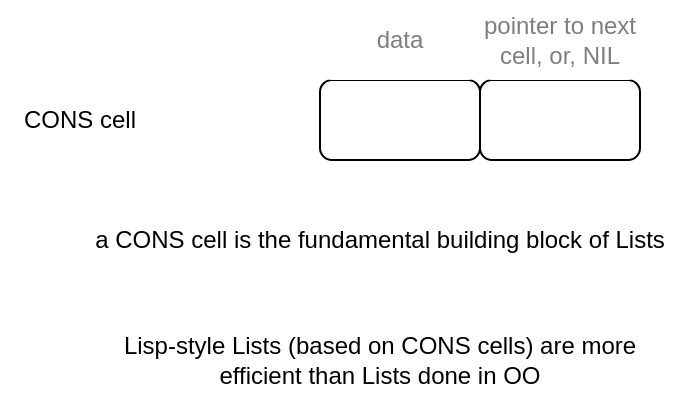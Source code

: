<mxfile version="21.2.8" type="device" pages="4">
  <diagram name="List Cell" id="f9Tx6-yPbVu3xoLQkdwA">
    <mxGraphModel dx="938" dy="705" grid="1" gridSize="10" guides="1" tooltips="1" connect="1" arrows="1" fold="1" page="1" pageScale="1" pageWidth="1100" pageHeight="850" math="0" shadow="0">
      <root>
        <mxCell id="0" />
        <mxCell id="1" parent="0" />
        <mxCell id="4GXC-sKJ8TQEz1ZKAwi9-1" value="" style="rounded=1;whiteSpace=wrap;html=1;" vertex="1" parent="1">
          <mxGeometry x="240" y="80" width="80" height="40" as="geometry" />
        </mxCell>
        <mxCell id="4GXC-sKJ8TQEz1ZKAwi9-2" value="" style="rounded=1;whiteSpace=wrap;html=1;" vertex="1" parent="1">
          <mxGeometry x="320" y="80" width="80" height="40" as="geometry" />
        </mxCell>
        <mxCell id="4GXC-sKJ8TQEz1ZKAwi9-3" value="CONS cell" style="rounded=0;whiteSpace=wrap;html=1;strokeColor=none;" vertex="1" parent="1">
          <mxGeometry x="80" y="80" width="80" height="40" as="geometry" />
        </mxCell>
        <mxCell id="4GXC-sKJ8TQEz1ZKAwi9-4" value="a CONS cell is the fundamental building block of Lists" style="rounded=0;whiteSpace=wrap;html=1;strokeColor=none;" vertex="1" parent="1">
          <mxGeometry x="120" y="140" width="300" height="40" as="geometry" />
        </mxCell>
        <mxCell id="4GXC-sKJ8TQEz1ZKAwi9-5" value="Lisp-style Lists (based on CONS cells) are more efficient than Lists done in OO" style="rounded=0;whiteSpace=wrap;html=1;strokeColor=none;" vertex="1" parent="1">
          <mxGeometry x="120" y="200" width="300" height="40" as="geometry" />
        </mxCell>
        <mxCell id="4GXC-sKJ8TQEz1ZKAwi9-6" value="data" style="rounded=1;whiteSpace=wrap;html=1;strokeColor=none;textOpacity=50;" vertex="1" parent="1">
          <mxGeometry x="240" y="40" width="80" height="40" as="geometry" />
        </mxCell>
        <mxCell id="4GXC-sKJ8TQEz1ZKAwi9-7" value="pointer to next cell, or, NIL" style="rounded=1;whiteSpace=wrap;html=1;strokeColor=none;textOpacity=50;" vertex="1" parent="1">
          <mxGeometry x="320" y="40" width="80" height="40" as="geometry" />
        </mxCell>
      </root>
    </mxGraphModel>
  </diagram>
  <diagram name="List" id="fjdrYzthQVlV1aqJ5XnT">
    <mxGraphModel dx="938" dy="705" grid="1" gridSize="10" guides="1" tooltips="1" connect="1" arrows="1" fold="1" page="1" pageScale="1" pageWidth="1100" pageHeight="850" math="0" shadow="0">
      <root>
        <mxCell id="9DrCbi-LX2gJk_L_dyBW-0" />
        <mxCell id="9DrCbi-LX2gJk_L_dyBW-1" parent="9DrCbi-LX2gJk_L_dyBW-0" />
        <mxCell id="9DrCbi-LX2gJk_L_dyBW-9" value="" style="rounded=1;whiteSpace=wrap;html=1;" vertex="1" parent="9DrCbi-LX2gJk_L_dyBW-1">
          <mxGeometry x="240" y="40" width="80" height="40" as="geometry" />
        </mxCell>
        <mxCell id="9DrCbi-LX2gJk_L_dyBW-10" value="" style="rounded=1;whiteSpace=wrap;html=1;" vertex="1" parent="9DrCbi-LX2gJk_L_dyBW-1">
          <mxGeometry x="320" y="40" width="80" height="40" as="geometry" />
        </mxCell>
        <mxCell id="9DrCbi-LX2gJk_L_dyBW-11" value="" style="rounded=1;whiteSpace=wrap;html=1;" vertex="1" parent="9DrCbi-LX2gJk_L_dyBW-1">
          <mxGeometry x="480" y="40" width="80" height="40" as="geometry" />
        </mxCell>
        <mxCell id="9DrCbi-LX2gJk_L_dyBW-12" value="" style="rounded=1;whiteSpace=wrap;html=1;" vertex="1" parent="9DrCbi-LX2gJk_L_dyBW-1">
          <mxGeometry x="560" y="40" width="80" height="40" as="geometry" />
        </mxCell>
        <mxCell id="9DrCbi-LX2gJk_L_dyBW-13" value="" style="rounded=1;whiteSpace=wrap;html=1;" vertex="1" parent="9DrCbi-LX2gJk_L_dyBW-1">
          <mxGeometry x="720" y="40" width="80" height="40" as="geometry" />
        </mxCell>
        <mxCell id="9DrCbi-LX2gJk_L_dyBW-14" value="/" style="rounded=1;whiteSpace=wrap;html=1;" vertex="1" parent="9DrCbi-LX2gJk_L_dyBW-1">
          <mxGeometry x="800" y="40" width="80" height="40" as="geometry" />
        </mxCell>
        <mxCell id="9DrCbi-LX2gJk_L_dyBW-15" value="" style="endArrow=classic;html=1;rounded=0;exitX=0.5;exitY=0.5;exitDx=0;exitDy=0;exitPerimeter=0;entryX=0;entryY=0.5;entryDx=0;entryDy=0;" edge="1" parent="9DrCbi-LX2gJk_L_dyBW-1" source="9DrCbi-LX2gJk_L_dyBW-10" target="9DrCbi-LX2gJk_L_dyBW-11">
          <mxGeometry width="50" height="50" relative="1" as="geometry">
            <mxPoint x="460" y="30" as="sourcePoint" />
            <mxPoint x="510" y="-20" as="targetPoint" />
          </mxGeometry>
        </mxCell>
        <mxCell id="9DrCbi-LX2gJk_L_dyBW-16" value="" style="endArrow=classic;html=1;rounded=0;exitX=0.5;exitY=0.5;exitDx=0;exitDy=0;exitPerimeter=0;entryX=0;entryY=0.5;entryDx=0;entryDy=0;" edge="1" parent="9DrCbi-LX2gJk_L_dyBW-1">
          <mxGeometry width="50" height="50" relative="1" as="geometry">
            <mxPoint x="600" y="59.5" as="sourcePoint" />
            <mxPoint x="720" y="59.5" as="targetPoint" />
          </mxGeometry>
        </mxCell>
        <mxCell id="9DrCbi-LX2gJk_L_dyBW-17" value="" style="endArrow=classic;html=1;rounded=0;exitX=0.5;exitY=0.5;exitDx=0;exitDy=0;exitPerimeter=0;" edge="1" parent="9DrCbi-LX2gJk_L_dyBW-1">
          <mxGeometry width="50" height="50" relative="1" as="geometry">
            <mxPoint x="280" y="59.5" as="sourcePoint" />
            <mxPoint x="280" y="160" as="targetPoint" />
          </mxGeometry>
        </mxCell>
        <mxCell id="9DrCbi-LX2gJk_L_dyBW-18" value="..." style="rounded=1;whiteSpace=wrap;html=1;strokeColor=none;textOpacity=50;" vertex="1" parent="9DrCbi-LX2gJk_L_dyBW-1">
          <mxGeometry x="240" y="160" width="80" height="40" as="geometry" />
        </mxCell>
        <mxCell id="9DrCbi-LX2gJk_L_dyBW-19" value="" style="endArrow=classic;html=1;rounded=0;" edge="1" parent="9DrCbi-LX2gJk_L_dyBW-1">
          <mxGeometry width="50" height="50" relative="1" as="geometry">
            <mxPoint x="520" y="60" as="sourcePoint" />
            <mxPoint x="520" y="160" as="targetPoint" />
          </mxGeometry>
        </mxCell>
        <mxCell id="9DrCbi-LX2gJk_L_dyBW-20" value="..." style="rounded=1;whiteSpace=wrap;html=1;strokeColor=none;textOpacity=50;" vertex="1" parent="9DrCbi-LX2gJk_L_dyBW-1">
          <mxGeometry x="480" y="160" width="80" height="40" as="geometry" />
        </mxCell>
        <mxCell id="9DrCbi-LX2gJk_L_dyBW-21" value="" style="endArrow=classic;html=1;rounded=0;exitX=0.5;exitY=0.5;exitDx=0;exitDy=0;exitPerimeter=0;" edge="1" parent="9DrCbi-LX2gJk_L_dyBW-1">
          <mxGeometry width="50" height="50" relative="1" as="geometry">
            <mxPoint x="760" y="59.5" as="sourcePoint" />
            <mxPoint x="760" y="160" as="targetPoint" />
          </mxGeometry>
        </mxCell>
        <mxCell id="9DrCbi-LX2gJk_L_dyBW-22" value="..." style="rounded=1;whiteSpace=wrap;html=1;strokeColor=none;textOpacity=50;" vertex="1" parent="9DrCbi-LX2gJk_L_dyBW-1">
          <mxGeometry x="720" y="160" width="80" height="40" as="geometry" />
        </mxCell>
        <mxCell id="9DrCbi-LX2gJk_L_dyBW-23" value="List" style="rounded=0;whiteSpace=wrap;html=1;strokeColor=none;" vertex="1" parent="9DrCbi-LX2gJk_L_dyBW-1">
          <mxGeometry x="120" y="40" width="80" height="40" as="geometry" />
        </mxCell>
      </root>
    </mxGraphModel>
  </diagram>
  <diagram name="List of Procs" id="Tvmim-7vnwJnn893gRUY">
    <mxGraphModel dx="938" dy="705" grid="1" gridSize="10" guides="1" tooltips="1" connect="1" arrows="1" fold="1" page="1" pageScale="1" pageWidth="1100" pageHeight="850" math="0" shadow="0">
      <root>
        <mxCell id="stllBQ-W1557kIfevbPz-0" />
        <mxCell id="stllBQ-W1557kIfevbPz-1" parent="stllBQ-W1557kIfevbPz-0" />
        <mxCell id="stllBQ-W1557kIfevbPz-2" value="" style="rounded=1;whiteSpace=wrap;html=1;" vertex="1" parent="stllBQ-W1557kIfevbPz-1">
          <mxGeometry x="240" y="40" width="80" height="40" as="geometry" />
        </mxCell>
        <mxCell id="stllBQ-W1557kIfevbPz-3" value="" style="rounded=1;whiteSpace=wrap;html=1;" vertex="1" parent="stllBQ-W1557kIfevbPz-1">
          <mxGeometry x="320" y="40" width="80" height="40" as="geometry" />
        </mxCell>
        <mxCell id="stllBQ-W1557kIfevbPz-4" value="" style="rounded=1;whiteSpace=wrap;html=1;" vertex="1" parent="stllBQ-W1557kIfevbPz-1">
          <mxGeometry x="480" y="40" width="80" height="40" as="geometry" />
        </mxCell>
        <mxCell id="stllBQ-W1557kIfevbPz-5" value="" style="rounded=1;whiteSpace=wrap;html=1;" vertex="1" parent="stllBQ-W1557kIfevbPz-1">
          <mxGeometry x="560" y="40" width="80" height="40" as="geometry" />
        </mxCell>
        <mxCell id="stllBQ-W1557kIfevbPz-6" value="" style="rounded=1;whiteSpace=wrap;html=1;" vertex="1" parent="stllBQ-W1557kIfevbPz-1">
          <mxGeometry x="720" y="40" width="80" height="40" as="geometry" />
        </mxCell>
        <mxCell id="stllBQ-W1557kIfevbPz-7" value="/" style="rounded=1;whiteSpace=wrap;html=1;" vertex="1" parent="stllBQ-W1557kIfevbPz-1">
          <mxGeometry x="800" y="40" width="80" height="40" as="geometry" />
        </mxCell>
        <mxCell id="stllBQ-W1557kIfevbPz-8" value="" style="endArrow=classic;html=1;rounded=0;exitX=0.5;exitY=0.5;exitDx=0;exitDy=0;exitPerimeter=0;entryX=0;entryY=0.5;entryDx=0;entryDy=0;" edge="1" parent="stllBQ-W1557kIfevbPz-1" source="stllBQ-W1557kIfevbPz-3" target="stllBQ-W1557kIfevbPz-4">
          <mxGeometry width="50" height="50" relative="1" as="geometry">
            <mxPoint x="460" y="30" as="sourcePoint" />
            <mxPoint x="510" y="-20" as="targetPoint" />
          </mxGeometry>
        </mxCell>
        <mxCell id="stllBQ-W1557kIfevbPz-9" value="" style="endArrow=classic;html=1;rounded=0;exitX=0.5;exitY=0.5;exitDx=0;exitDy=0;exitPerimeter=0;entryX=0;entryY=0.5;entryDx=0;entryDy=0;" edge="1" parent="stllBQ-W1557kIfevbPz-1">
          <mxGeometry width="50" height="50" relative="1" as="geometry">
            <mxPoint x="600" y="59.5" as="sourcePoint" />
            <mxPoint x="720" y="59.5" as="targetPoint" />
          </mxGeometry>
        </mxCell>
        <mxCell id="stllBQ-W1557kIfevbPz-10" value="" style="endArrow=classic;html=1;rounded=0;exitX=0.5;exitY=0.5;exitDx=0;exitDy=0;exitPerimeter=0;" edge="1" parent="stllBQ-W1557kIfevbPz-1">
          <mxGeometry width="50" height="50" relative="1" as="geometry">
            <mxPoint x="280" y="59.5" as="sourcePoint" />
            <mxPoint x="280" y="160" as="targetPoint" />
          </mxGeometry>
        </mxCell>
        <mxCell id="stllBQ-W1557kIfevbPz-11" value="λ" style="rounded=1;whiteSpace=wrap;html=1;strokeColor=none;textOpacity=50;" vertex="1" parent="stllBQ-W1557kIfevbPz-1">
          <mxGeometry x="240" y="160" width="80" height="40" as="geometry" />
        </mxCell>
        <mxCell id="stllBQ-W1557kIfevbPz-12" value="" style="endArrow=classic;html=1;rounded=0;" edge="1" parent="stllBQ-W1557kIfevbPz-1">
          <mxGeometry width="50" height="50" relative="1" as="geometry">
            <mxPoint x="520" y="60" as="sourcePoint" />
            <mxPoint x="520" y="160" as="targetPoint" />
          </mxGeometry>
        </mxCell>
        <mxCell id="stllBQ-W1557kIfevbPz-13" value="λ" style="rounded=1;whiteSpace=wrap;html=1;strokeColor=none;textOpacity=50;" vertex="1" parent="stllBQ-W1557kIfevbPz-1">
          <mxGeometry x="480" y="160" width="80" height="40" as="geometry" />
        </mxCell>
        <mxCell id="stllBQ-W1557kIfevbPz-14" value="" style="endArrow=classic;html=1;rounded=0;exitX=0.5;exitY=0.5;exitDx=0;exitDy=0;exitPerimeter=0;" edge="1" parent="stllBQ-W1557kIfevbPz-1">
          <mxGeometry width="50" height="50" relative="1" as="geometry">
            <mxPoint x="760" y="59.5" as="sourcePoint" />
            <mxPoint x="760" y="160" as="targetPoint" />
          </mxGeometry>
        </mxCell>
        <mxCell id="stllBQ-W1557kIfevbPz-15" value="λ" style="rounded=1;whiteSpace=wrap;html=1;strokeColor=none;textOpacity=50;" vertex="1" parent="stllBQ-W1557kIfevbPz-1">
          <mxGeometry x="720" y="160" width="80" height="40" as="geometry" />
        </mxCell>
        <mxCell id="stllBQ-W1557kIfevbPz-16" value="List" style="rounded=0;whiteSpace=wrap;html=1;strokeColor=none;" vertex="1" parent="stllBQ-W1557kIfevbPz-1">
          <mxGeometry x="120" y="40" width="80" height="40" as="geometry" />
        </mxCell>
        <mxCell id="uWwAqP6uyhJlJPSxV396-0" value="Design Question&lt;br&gt;each Proc should be called with 1 arg? (Eh, Leaf&#39;s &quot;self&quot;)?" style="rounded=0;whiteSpace=wrap;html=1;strokeColor=none;" vertex="1" parent="stllBQ-W1557kIfevbPz-1">
          <mxGeometry x="200" y="240" width="400" height="40" as="geometry" />
        </mxCell>
        <mxCell id="uWwAqP6uyhJlJPSxV396-1" value="Design Question&lt;br&gt;after calling a proc, its List cell should be GC&#39;ed" style="rounded=0;whiteSpace=wrap;html=1;strokeColor=none;" vertex="1" parent="stllBQ-W1557kIfevbPz-1">
          <mxGeometry x="200" y="320" width="400" height="40" as="geometry" />
        </mxCell>
      </root>
    </mxGraphModel>
  </diagram>
  <diagram name="Call Proc and Pop" id="bNiZyYtO_8e4pyN8_Dtd">
    <mxGraphModel dx="938" dy="705" grid="1" gridSize="10" guides="1" tooltips="1" connect="1" arrows="1" fold="1" page="1" pageScale="1" pageWidth="1100" pageHeight="850" math="0" shadow="0">
      <root>
        <mxCell id="jcUj60eMe5HBphWBuJK--0" />
        <mxCell id="jcUj60eMe5HBphWBuJK--1" parent="jcUj60eMe5HBphWBuJK--0" />
        <mxCell id="jcUj60eMe5HBphWBuJK--2" value="" style="rounded=1;whiteSpace=wrap;html=1;" vertex="1" parent="jcUj60eMe5HBphWBuJK--1">
          <mxGeometry x="240" y="40" width="80" height="40" as="geometry" />
        </mxCell>
        <mxCell id="jcUj60eMe5HBphWBuJK--3" value="" style="rounded=1;whiteSpace=wrap;html=1;" vertex="1" parent="jcUj60eMe5HBphWBuJK--1">
          <mxGeometry x="320" y="40" width="80" height="40" as="geometry" />
        </mxCell>
        <mxCell id="jcUj60eMe5HBphWBuJK--4" value="" style="rounded=1;whiteSpace=wrap;html=1;" vertex="1" parent="jcUj60eMe5HBphWBuJK--1">
          <mxGeometry x="480" y="40" width="80" height="40" as="geometry" />
        </mxCell>
        <mxCell id="jcUj60eMe5HBphWBuJK--5" value="" style="rounded=1;whiteSpace=wrap;html=1;" vertex="1" parent="jcUj60eMe5HBphWBuJK--1">
          <mxGeometry x="560" y="40" width="80" height="40" as="geometry" />
        </mxCell>
        <mxCell id="jcUj60eMe5HBphWBuJK--6" value="" style="rounded=1;whiteSpace=wrap;html=1;" vertex="1" parent="jcUj60eMe5HBphWBuJK--1">
          <mxGeometry x="720" y="40" width="80" height="40" as="geometry" />
        </mxCell>
        <mxCell id="jcUj60eMe5HBphWBuJK--7" value="/" style="rounded=1;whiteSpace=wrap;html=1;" vertex="1" parent="jcUj60eMe5HBphWBuJK--1">
          <mxGeometry x="800" y="40" width="80" height="40" as="geometry" />
        </mxCell>
        <mxCell id="jcUj60eMe5HBphWBuJK--8" value="" style="endArrow=classic;html=1;rounded=0;exitX=0.5;exitY=0.5;exitDx=0;exitDy=0;exitPerimeter=0;entryX=0;entryY=0.5;entryDx=0;entryDy=0;" edge="1" parent="jcUj60eMe5HBphWBuJK--1" source="jcUj60eMe5HBphWBuJK--3" target="jcUj60eMe5HBphWBuJK--4">
          <mxGeometry width="50" height="50" relative="1" as="geometry">
            <mxPoint x="460" y="30" as="sourcePoint" />
            <mxPoint x="510" y="-20" as="targetPoint" />
          </mxGeometry>
        </mxCell>
        <mxCell id="jcUj60eMe5HBphWBuJK--9" value="" style="endArrow=classic;html=1;rounded=0;exitX=0.5;exitY=0.5;exitDx=0;exitDy=0;exitPerimeter=0;entryX=0;entryY=0.5;entryDx=0;entryDy=0;" edge="1" parent="jcUj60eMe5HBphWBuJK--1">
          <mxGeometry width="50" height="50" relative="1" as="geometry">
            <mxPoint x="600" y="59.5" as="sourcePoint" />
            <mxPoint x="720" y="59.5" as="targetPoint" />
          </mxGeometry>
        </mxCell>
        <mxCell id="jcUj60eMe5HBphWBuJK--10" value="" style="endArrow=classic;html=1;rounded=0;exitX=0.5;exitY=0.5;exitDx=0;exitDy=0;exitPerimeter=0;" edge="1" parent="jcUj60eMe5HBphWBuJK--1">
          <mxGeometry width="50" height="50" relative="1" as="geometry">
            <mxPoint x="280" y="59.5" as="sourcePoint" />
            <mxPoint x="280" y="160" as="targetPoint" />
          </mxGeometry>
        </mxCell>
        <mxCell id="jcUj60eMe5HBphWBuJK--11" value="λ1" style="rounded=1;whiteSpace=wrap;html=1;strokeColor=none;textOpacity=50;" vertex="1" parent="jcUj60eMe5HBphWBuJK--1">
          <mxGeometry x="240" y="160" width="80" height="40" as="geometry" />
        </mxCell>
        <mxCell id="jcUj60eMe5HBphWBuJK--12" value="" style="endArrow=classic;html=1;rounded=0;" edge="1" parent="jcUj60eMe5HBphWBuJK--1">
          <mxGeometry width="50" height="50" relative="1" as="geometry">
            <mxPoint x="520" y="60" as="sourcePoint" />
            <mxPoint x="520" y="160" as="targetPoint" />
          </mxGeometry>
        </mxCell>
        <mxCell id="jcUj60eMe5HBphWBuJK--13" value="λ2" style="rounded=1;whiteSpace=wrap;html=1;strokeColor=none;textOpacity=50;" vertex="1" parent="jcUj60eMe5HBphWBuJK--1">
          <mxGeometry x="480" y="160" width="80" height="40" as="geometry" />
        </mxCell>
        <mxCell id="jcUj60eMe5HBphWBuJK--14" value="" style="endArrow=classic;html=1;rounded=0;exitX=0.5;exitY=0.5;exitDx=0;exitDy=0;exitPerimeter=0;" edge="1" parent="jcUj60eMe5HBphWBuJK--1">
          <mxGeometry width="50" height="50" relative="1" as="geometry">
            <mxPoint x="760" y="59.5" as="sourcePoint" />
            <mxPoint x="760" y="160" as="targetPoint" />
          </mxGeometry>
        </mxCell>
        <mxCell id="jcUj60eMe5HBphWBuJK--15" value="λ3" style="rounded=1;whiteSpace=wrap;html=1;strokeColor=none;textOpacity=50;" vertex="1" parent="jcUj60eMe5HBphWBuJK--1">
          <mxGeometry x="720" y="160" width="80" height="40" as="geometry" />
        </mxCell>
        <mxCell id="N1x2FavEmltqV7jR02JY-0" style="edgeStyle=orthogonalEdgeStyle;rounded=0;orthogonalLoop=1;jettySize=auto;html=1;exitX=1;exitY=0.5;exitDx=0;exitDy=0;entryX=0;entryY=0.5;entryDx=0;entryDy=0;" edge="1" parent="jcUj60eMe5HBphWBuJK--1" source="jcUj60eMe5HBphWBuJK--16" target="jcUj60eMe5HBphWBuJK--2">
          <mxGeometry relative="1" as="geometry" />
        </mxCell>
        <mxCell id="jcUj60eMe5HBphWBuJK--16" value="List" style="rounded=0;whiteSpace=wrap;html=1;strokeColor=none;" vertex="1" parent="jcUj60eMe5HBphWBuJK--1">
          <mxGeometry x="120" y="40" width="80" height="40" as="geometry" />
        </mxCell>
        <mxCell id="N1x2FavEmltqV7jR02JY-3" value="" style="rounded=1;whiteSpace=wrap;html=1;" vertex="1" parent="jcUj60eMe5HBphWBuJK--1">
          <mxGeometry x="480" y="240" width="80" height="40" as="geometry" />
        </mxCell>
        <mxCell id="N1x2FavEmltqV7jR02JY-4" value="" style="rounded=1;whiteSpace=wrap;html=1;" vertex="1" parent="jcUj60eMe5HBphWBuJK--1">
          <mxGeometry x="560" y="240" width="80" height="40" as="geometry" />
        </mxCell>
        <mxCell id="N1x2FavEmltqV7jR02JY-5" value="" style="rounded=1;whiteSpace=wrap;html=1;" vertex="1" parent="jcUj60eMe5HBphWBuJK--1">
          <mxGeometry x="720" y="240" width="80" height="40" as="geometry" />
        </mxCell>
        <mxCell id="N1x2FavEmltqV7jR02JY-6" value="/" style="rounded=1;whiteSpace=wrap;html=1;" vertex="1" parent="jcUj60eMe5HBphWBuJK--1">
          <mxGeometry x="800" y="240" width="80" height="40" as="geometry" />
        </mxCell>
        <mxCell id="N1x2FavEmltqV7jR02JY-8" value="" style="endArrow=classic;html=1;rounded=0;exitX=0.5;exitY=0.5;exitDx=0;exitDy=0;exitPerimeter=0;entryX=0;entryY=0.5;entryDx=0;entryDy=0;" edge="1" parent="jcUj60eMe5HBphWBuJK--1">
          <mxGeometry width="50" height="50" relative="1" as="geometry">
            <mxPoint x="600" y="259.5" as="sourcePoint" />
            <mxPoint x="720" y="259.5" as="targetPoint" />
          </mxGeometry>
        </mxCell>
        <mxCell id="N1x2FavEmltqV7jR02JY-11" value="" style="endArrow=classic;html=1;rounded=0;" edge="1" parent="jcUj60eMe5HBphWBuJK--1">
          <mxGeometry width="50" height="50" relative="1" as="geometry">
            <mxPoint x="520" y="260" as="sourcePoint" />
            <mxPoint x="520" y="360" as="targetPoint" />
          </mxGeometry>
        </mxCell>
        <mxCell id="N1x2FavEmltqV7jR02JY-12" value="λ2" style="rounded=1;whiteSpace=wrap;html=1;strokeColor=none;textOpacity=50;" vertex="1" parent="jcUj60eMe5HBphWBuJK--1">
          <mxGeometry x="480" y="360" width="80" height="40" as="geometry" />
        </mxCell>
        <mxCell id="N1x2FavEmltqV7jR02JY-13" value="" style="endArrow=classic;html=1;rounded=0;exitX=0.5;exitY=0.5;exitDx=0;exitDy=0;exitPerimeter=0;" edge="1" parent="jcUj60eMe5HBphWBuJK--1">
          <mxGeometry width="50" height="50" relative="1" as="geometry">
            <mxPoint x="760" y="259.5" as="sourcePoint" />
            <mxPoint x="760" y="360" as="targetPoint" />
          </mxGeometry>
        </mxCell>
        <mxCell id="N1x2FavEmltqV7jR02JY-14" value="λ3" style="rounded=1;whiteSpace=wrap;html=1;strokeColor=none;textOpacity=50;" vertex="1" parent="jcUj60eMe5HBphWBuJK--1">
          <mxGeometry x="720" y="360" width="80" height="40" as="geometry" />
        </mxCell>
        <mxCell id="N1x2FavEmltqV7jR02JY-15" style="edgeStyle=orthogonalEdgeStyle;rounded=0;orthogonalLoop=1;jettySize=auto;html=1;exitX=1;exitY=0.5;exitDx=0;exitDy=0;entryX=0;entryY=0.5;entryDx=0;entryDy=0;" edge="1" parent="jcUj60eMe5HBphWBuJK--1" source="N1x2FavEmltqV7jR02JY-16" target="N1x2FavEmltqV7jR02JY-3">
          <mxGeometry relative="1" as="geometry">
            <mxPoint x="240" y="260" as="targetPoint" />
          </mxGeometry>
        </mxCell>
        <mxCell id="N1x2FavEmltqV7jR02JY-16" value="List" style="rounded=0;whiteSpace=wrap;html=1;strokeColor=none;" vertex="1" parent="jcUj60eMe5HBphWBuJK--1">
          <mxGeometry x="120" y="240" width="80" height="40" as="geometry" />
        </mxCell>
        <mxCell id="N1x2FavEmltqV7jR02JY-30" value="" style="rounded=1;whiteSpace=wrap;html=1;" vertex="1" parent="jcUj60eMe5HBphWBuJK--1">
          <mxGeometry x="720" y="440" width="80" height="40" as="geometry" />
        </mxCell>
        <mxCell id="N1x2FavEmltqV7jR02JY-31" value="/" style="rounded=1;whiteSpace=wrap;html=1;" vertex="1" parent="jcUj60eMe5HBphWBuJK--1">
          <mxGeometry x="800" y="440" width="80" height="40" as="geometry" />
        </mxCell>
        <mxCell id="N1x2FavEmltqV7jR02JY-35" value="" style="endArrow=classic;html=1;rounded=0;exitX=0.5;exitY=0.5;exitDx=0;exitDy=0;exitPerimeter=0;" edge="1" parent="jcUj60eMe5HBphWBuJK--1">
          <mxGeometry width="50" height="50" relative="1" as="geometry">
            <mxPoint x="760" y="459.5" as="sourcePoint" />
            <mxPoint x="760" y="560" as="targetPoint" />
          </mxGeometry>
        </mxCell>
        <mxCell id="N1x2FavEmltqV7jR02JY-36" value="λ3" style="rounded=1;whiteSpace=wrap;html=1;strokeColor=none;textOpacity=50;" vertex="1" parent="jcUj60eMe5HBphWBuJK--1">
          <mxGeometry x="720" y="560" width="80" height="40" as="geometry" />
        </mxCell>
        <mxCell id="N1x2FavEmltqV7jR02JY-37" style="edgeStyle=orthogonalEdgeStyle;rounded=0;orthogonalLoop=1;jettySize=auto;html=1;exitX=1;exitY=0.5;exitDx=0;exitDy=0;entryX=0;entryY=0.5;entryDx=0;entryDy=0;" edge="1" parent="jcUj60eMe5HBphWBuJK--1" source="N1x2FavEmltqV7jR02JY-38" target="N1x2FavEmltqV7jR02JY-30">
          <mxGeometry relative="1" as="geometry">
            <mxPoint x="480" y="460" as="targetPoint" />
          </mxGeometry>
        </mxCell>
        <mxCell id="N1x2FavEmltqV7jR02JY-38" value="List" style="rounded=0;whiteSpace=wrap;html=1;strokeColor=none;" vertex="1" parent="jcUj60eMe5HBphWBuJK--1">
          <mxGeometry x="120" y="440" width="80" height="40" as="geometry" />
        </mxCell>
        <mxCell id="N1x2FavEmltqV7jR02JY-43" style="edgeStyle=orthogonalEdgeStyle;rounded=0;orthogonalLoop=1;jettySize=auto;html=1;exitX=1;exitY=0.5;exitDx=0;exitDy=0;" edge="1" parent="jcUj60eMe5HBphWBuJK--1" source="N1x2FavEmltqV7jR02JY-44">
          <mxGeometry relative="1" as="geometry">
            <mxPoint x="280" y="660" as="targetPoint" />
          </mxGeometry>
        </mxCell>
        <mxCell id="N1x2FavEmltqV7jR02JY-44" value="List" style="rounded=0;whiteSpace=wrap;html=1;strokeColor=none;" vertex="1" parent="jcUj60eMe5HBphWBuJK--1">
          <mxGeometry x="120" y="640" width="80" height="40" as="geometry" />
        </mxCell>
        <mxCell id="N1x2FavEmltqV7jR02JY-45" value="/" style="rounded=0;whiteSpace=wrap;html=1;strokeColor=none;" vertex="1" parent="jcUj60eMe5HBphWBuJK--1">
          <mxGeometry x="280" y="640" width="80" height="40" as="geometry" />
        </mxCell>
        <mxCell id="N1x2FavEmltqV7jR02JY-46" value="Call Proc1&lt;br&gt;GC cell" style="rounded=0;whiteSpace=wrap;html=1;strokeColor=none;" vertex="1" parent="jcUj60eMe5HBphWBuJK--1">
          <mxGeometry x="120" y="120" width="80" height="40" as="geometry" />
        </mxCell>
        <mxCell id="N1x2FavEmltqV7jR02JY-48" value="Call Proc2&lt;br&gt;GC cell" style="rounded=0;whiteSpace=wrap;html=1;strokeColor=none;" vertex="1" parent="jcUj60eMe5HBphWBuJK--1">
          <mxGeometry x="120" y="320" width="80" height="40" as="geometry" />
        </mxCell>
        <mxCell id="N1x2FavEmltqV7jR02JY-50" value="Call Proc3&lt;br&gt;GC cell" style="rounded=0;whiteSpace=wrap;html=1;strokeColor=none;" vertex="1" parent="jcUj60eMe5HBphWBuJK--1">
          <mxGeometry x="120" y="520" width="80" height="40" as="geometry" />
        </mxCell>
        <mxCell id="N1x2FavEmltqV7jR02JY-51" value="Done - List empty" style="rounded=0;whiteSpace=wrap;html=1;strokeColor=none;" vertex="1" parent="jcUj60eMe5HBphWBuJK--1">
          <mxGeometry x="120" y="720" width="80" height="40" as="geometry" />
        </mxCell>
      </root>
    </mxGraphModel>
  </diagram>
</mxfile>
